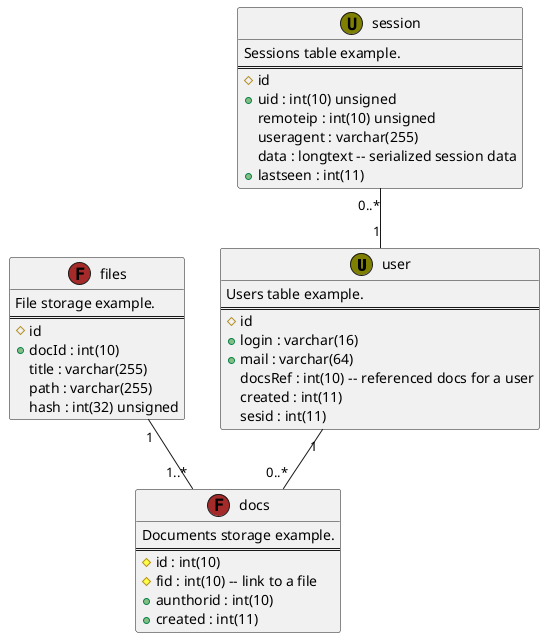 UML legend:

table = class
#pkey
+index

@startuml
    class user <<(U,olive)>> {
        Users table example.
        ==
        #id
        +login : varchar(16)
        +mail : varchar(64)
        docsRef : int(10) -- referenced docs for a user
        created : int(11)
        sesid : int(11)
    }

    user "1" -- "0..*" docs

    class session <<(U,olive)>> {
        Sessions table example.
        ==
        #id
        +uid : int(10) unsigned
        remoteip : int(10) unsigned
        useragent : varchar(255)
        data : longtext -- serialized session data
        +lastseen : int(11)
    }

    session "0..*" -- "1" user
    
    class docs <<(F,brown)>> {
        Documents storage example.
        ==
        #id : int(10)
        #fid : int(10) -- link to a file
        +aunthorid : int(10)
        +created : int(11)
    }
    
    class files <<(F,brown)>> {
        File storage example.
        ==
        #id
        +docId : int(10)
        title : varchar(255)
        path : varchar(255)
        hash : int(32) unsigned
    }

    files "1" -- "1..*" docs

@enduml